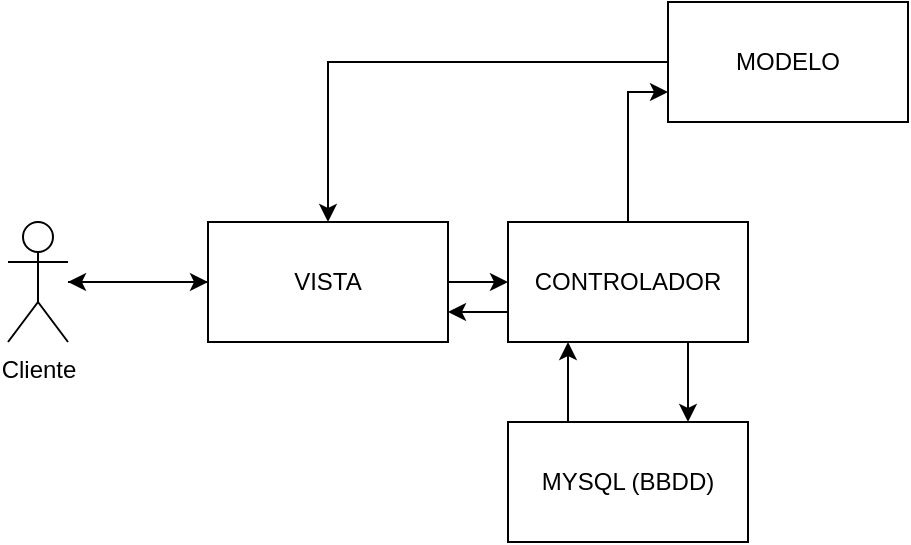 <mxfile version="24.1.0" type="github">
  <diagram name="Página-1" id="-3uwRKFnb6UO1q1akV4z">
    <mxGraphModel dx="567" dy="316" grid="1" gridSize="10" guides="1" tooltips="1" connect="1" arrows="1" fold="1" page="1" pageScale="1" pageWidth="827" pageHeight="1169" math="0" shadow="0">
      <root>
        <mxCell id="0" />
        <mxCell id="1" parent="0" />
        <mxCell id="zOPVeQiGUVaZpvcF2_19-6" style="edgeStyle=orthogonalEdgeStyle;rounded=0;orthogonalLoop=1;jettySize=auto;html=1;entryX=0;entryY=0.5;entryDx=0;entryDy=0;" parent="1" source="zOPVeQiGUVaZpvcF2_19-1" target="zOPVeQiGUVaZpvcF2_19-2" edge="1">
          <mxGeometry relative="1" as="geometry" />
        </mxCell>
        <mxCell id="zOPVeQiGUVaZpvcF2_19-1" value="Cliente" style="shape=umlActor;verticalLabelPosition=bottom;verticalAlign=top;html=1;outlineConnect=0;" parent="1" vertex="1">
          <mxGeometry x="70" y="300" width="30" height="60" as="geometry" />
        </mxCell>
        <mxCell id="zOPVeQiGUVaZpvcF2_19-7" style="edgeStyle=orthogonalEdgeStyle;rounded=0;orthogonalLoop=1;jettySize=auto;html=1;" parent="1" source="zOPVeQiGUVaZpvcF2_19-2" target="zOPVeQiGUVaZpvcF2_19-1" edge="1">
          <mxGeometry relative="1" as="geometry" />
        </mxCell>
        <mxCell id="zOPVeQiGUVaZpvcF2_19-8" style="edgeStyle=orthogonalEdgeStyle;rounded=0;orthogonalLoop=1;jettySize=auto;html=1;entryX=0;entryY=0.5;entryDx=0;entryDy=0;" parent="1" source="zOPVeQiGUVaZpvcF2_19-2" target="zOPVeQiGUVaZpvcF2_19-3" edge="1">
          <mxGeometry relative="1" as="geometry" />
        </mxCell>
        <mxCell id="zOPVeQiGUVaZpvcF2_19-2" value="VISTA" style="rounded=0;whiteSpace=wrap;html=1;" parent="1" vertex="1">
          <mxGeometry x="170" y="300" width="120" height="60" as="geometry" />
        </mxCell>
        <mxCell id="zOPVeQiGUVaZpvcF2_19-9" style="edgeStyle=orthogonalEdgeStyle;rounded=0;orthogonalLoop=1;jettySize=auto;html=1;exitX=0;exitY=0.75;exitDx=0;exitDy=0;entryX=1;entryY=0.75;entryDx=0;entryDy=0;" parent="1" source="zOPVeQiGUVaZpvcF2_19-3" target="zOPVeQiGUVaZpvcF2_19-2" edge="1">
          <mxGeometry relative="1" as="geometry" />
        </mxCell>
        <mxCell id="zOPVeQiGUVaZpvcF2_19-12" style="edgeStyle=orthogonalEdgeStyle;rounded=0;orthogonalLoop=1;jettySize=auto;html=1;entryX=0;entryY=0.75;entryDx=0;entryDy=0;" parent="1" source="zOPVeQiGUVaZpvcF2_19-3" target="zOPVeQiGUVaZpvcF2_19-5" edge="1">
          <mxGeometry relative="1" as="geometry" />
        </mxCell>
        <mxCell id="VktPG5qHKFbXA4fqlOZ--2" style="edgeStyle=orthogonalEdgeStyle;rounded=0;orthogonalLoop=1;jettySize=auto;html=1;entryX=0.75;entryY=0;entryDx=0;entryDy=0;" edge="1" parent="1" source="zOPVeQiGUVaZpvcF2_19-3" target="zOPVeQiGUVaZpvcF2_19-14">
          <mxGeometry relative="1" as="geometry">
            <Array as="points">
              <mxPoint x="410" y="370" />
              <mxPoint x="410" y="370" />
            </Array>
          </mxGeometry>
        </mxCell>
        <mxCell id="zOPVeQiGUVaZpvcF2_19-3" value="CONTROLADOR" style="rounded=0;whiteSpace=wrap;html=1;" parent="1" vertex="1">
          <mxGeometry x="320" y="300" width="120" height="60" as="geometry" />
        </mxCell>
        <mxCell id="VktPG5qHKFbXA4fqlOZ--3" style="edgeStyle=orthogonalEdgeStyle;rounded=0;orthogonalLoop=1;jettySize=auto;html=1;entryX=0.5;entryY=0;entryDx=0;entryDy=0;" edge="1" parent="1" source="zOPVeQiGUVaZpvcF2_19-5" target="zOPVeQiGUVaZpvcF2_19-2">
          <mxGeometry relative="1" as="geometry" />
        </mxCell>
        <mxCell id="zOPVeQiGUVaZpvcF2_19-5" value="MODELO" style="rounded=0;whiteSpace=wrap;html=1;" parent="1" vertex="1">
          <mxGeometry x="400" y="190" width="120" height="60" as="geometry" />
        </mxCell>
        <mxCell id="VktPG5qHKFbXA4fqlOZ--1" style="edgeStyle=orthogonalEdgeStyle;rounded=0;orthogonalLoop=1;jettySize=auto;html=1;exitX=0.5;exitY=0;exitDx=0;exitDy=0;entryX=0.25;entryY=1;entryDx=0;entryDy=0;" edge="1" parent="1" source="zOPVeQiGUVaZpvcF2_19-14" target="zOPVeQiGUVaZpvcF2_19-3">
          <mxGeometry relative="1" as="geometry">
            <Array as="points">
              <mxPoint x="350" y="400" />
            </Array>
          </mxGeometry>
        </mxCell>
        <mxCell id="zOPVeQiGUVaZpvcF2_19-14" value="MYSQL (BBDD)" style="rounded=0;whiteSpace=wrap;html=1;" parent="1" vertex="1">
          <mxGeometry x="320" y="400" width="120" height="60" as="geometry" />
        </mxCell>
      </root>
    </mxGraphModel>
  </diagram>
</mxfile>
